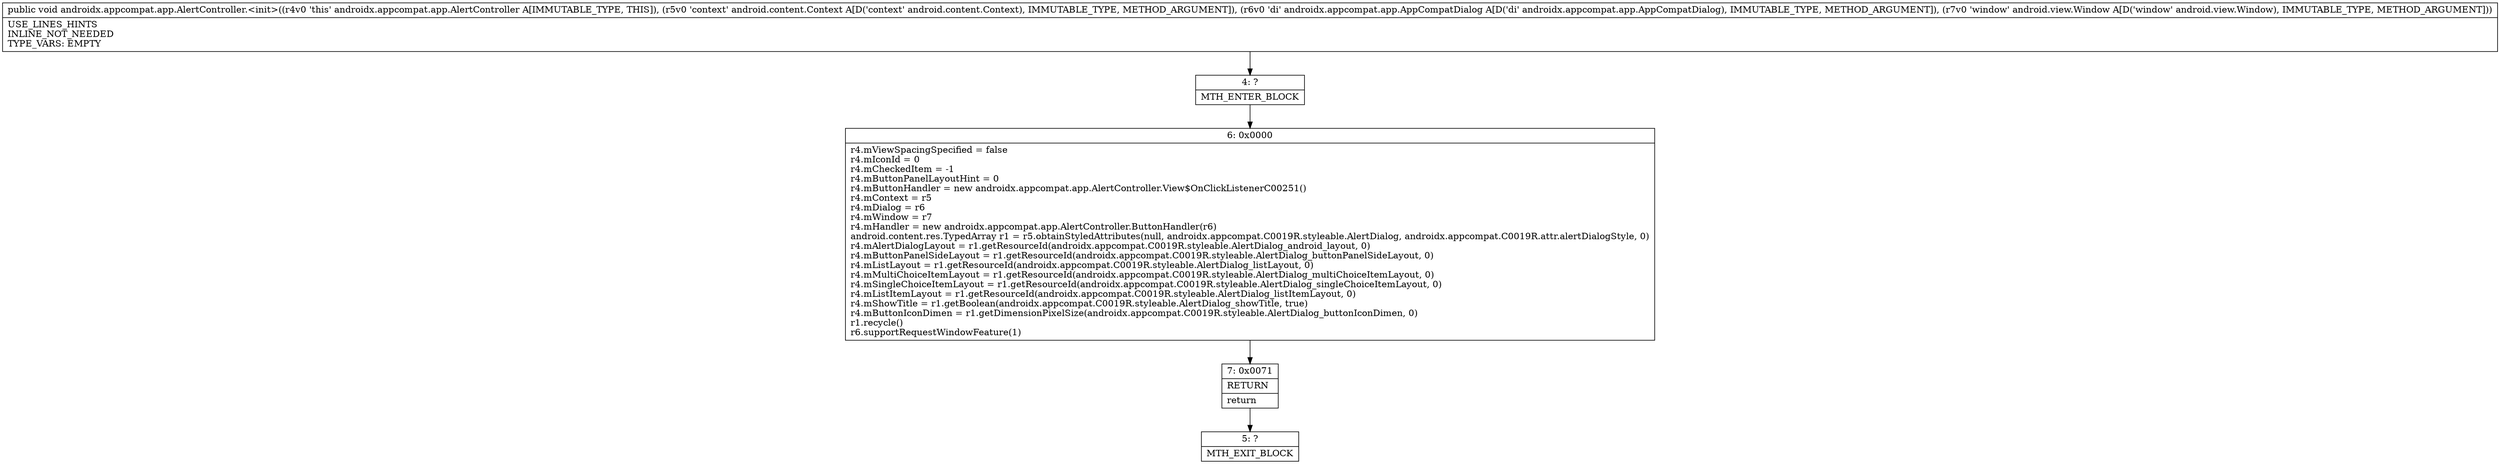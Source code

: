 digraph "CFG forandroidx.appcompat.app.AlertController.\<init\>(Landroid\/content\/Context;Landroidx\/appcompat\/app\/AppCompatDialog;Landroid\/view\/Window;)V" {
Node_4 [shape=record,label="{4\:\ ?|MTH_ENTER_BLOCK\l}"];
Node_6 [shape=record,label="{6\:\ 0x0000|r4.mViewSpacingSpecified = false\lr4.mIconId = 0\lr4.mCheckedItem = \-1\lr4.mButtonPanelLayoutHint = 0\lr4.mButtonHandler = new androidx.appcompat.app.AlertController.View$OnClickListenerC00251()\lr4.mContext = r5\lr4.mDialog = r6\lr4.mWindow = r7\lr4.mHandler = new androidx.appcompat.app.AlertController.ButtonHandler(r6)\landroid.content.res.TypedArray r1 = r5.obtainStyledAttributes(null, androidx.appcompat.C0019R.styleable.AlertDialog, androidx.appcompat.C0019R.attr.alertDialogStyle, 0)\lr4.mAlertDialogLayout = r1.getResourceId(androidx.appcompat.C0019R.styleable.AlertDialog_android_layout, 0)\lr4.mButtonPanelSideLayout = r1.getResourceId(androidx.appcompat.C0019R.styleable.AlertDialog_buttonPanelSideLayout, 0)\lr4.mListLayout = r1.getResourceId(androidx.appcompat.C0019R.styleable.AlertDialog_listLayout, 0)\lr4.mMultiChoiceItemLayout = r1.getResourceId(androidx.appcompat.C0019R.styleable.AlertDialog_multiChoiceItemLayout, 0)\lr4.mSingleChoiceItemLayout = r1.getResourceId(androidx.appcompat.C0019R.styleable.AlertDialog_singleChoiceItemLayout, 0)\lr4.mListItemLayout = r1.getResourceId(androidx.appcompat.C0019R.styleable.AlertDialog_listItemLayout, 0)\lr4.mShowTitle = r1.getBoolean(androidx.appcompat.C0019R.styleable.AlertDialog_showTitle, true)\lr4.mButtonIconDimen = r1.getDimensionPixelSize(androidx.appcompat.C0019R.styleable.AlertDialog_buttonIconDimen, 0)\lr1.recycle()\lr6.supportRequestWindowFeature(1)\l}"];
Node_7 [shape=record,label="{7\:\ 0x0071|RETURN\l|return\l}"];
Node_5 [shape=record,label="{5\:\ ?|MTH_EXIT_BLOCK\l}"];
MethodNode[shape=record,label="{public void androidx.appcompat.app.AlertController.\<init\>((r4v0 'this' androidx.appcompat.app.AlertController A[IMMUTABLE_TYPE, THIS]), (r5v0 'context' android.content.Context A[D('context' android.content.Context), IMMUTABLE_TYPE, METHOD_ARGUMENT]), (r6v0 'di' androidx.appcompat.app.AppCompatDialog A[D('di' androidx.appcompat.app.AppCompatDialog), IMMUTABLE_TYPE, METHOD_ARGUMENT]), (r7v0 'window' android.view.Window A[D('window' android.view.Window), IMMUTABLE_TYPE, METHOD_ARGUMENT]))  | USE_LINES_HINTS\lINLINE_NOT_NEEDED\lTYPE_VARS: EMPTY\l}"];
MethodNode -> Node_4;Node_4 -> Node_6;
Node_6 -> Node_7;
Node_7 -> Node_5;
}

